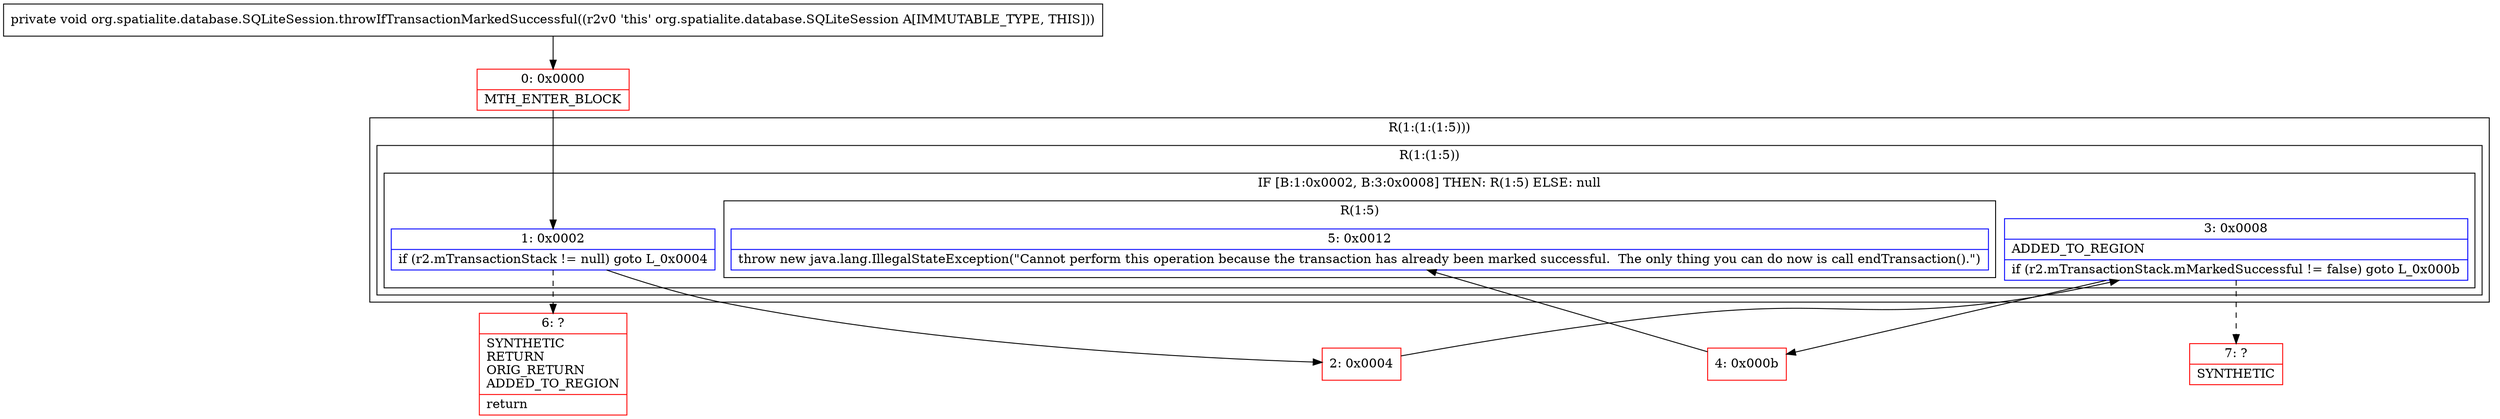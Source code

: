 digraph "CFG fororg.spatialite.database.SQLiteSession.throwIfTransactionMarkedSuccessful()V" {
subgraph cluster_Region_229266184 {
label = "R(1:(1:(1:5)))";
node [shape=record,color=blue];
subgraph cluster_Region_522564259 {
label = "R(1:(1:5))";
node [shape=record,color=blue];
subgraph cluster_IfRegion_1353402366 {
label = "IF [B:1:0x0002, B:3:0x0008] THEN: R(1:5) ELSE: null";
node [shape=record,color=blue];
Node_1 [shape=record,label="{1\:\ 0x0002|if (r2.mTransactionStack != null) goto L_0x0004\l}"];
Node_3 [shape=record,label="{3\:\ 0x0008|ADDED_TO_REGION\l|if (r2.mTransactionStack.mMarkedSuccessful != false) goto L_0x000b\l}"];
subgraph cluster_Region_1755910088 {
label = "R(1:5)";
node [shape=record,color=blue];
Node_5 [shape=record,label="{5\:\ 0x0012|throw new java.lang.IllegalStateException(\"Cannot perform this operation because the transaction has already been marked successful.  The only thing you can do now is call endTransaction().\")\l}"];
}
}
}
}
Node_0 [shape=record,color=red,label="{0\:\ 0x0000|MTH_ENTER_BLOCK\l}"];
Node_2 [shape=record,color=red,label="{2\:\ 0x0004}"];
Node_4 [shape=record,color=red,label="{4\:\ 0x000b}"];
Node_6 [shape=record,color=red,label="{6\:\ ?|SYNTHETIC\lRETURN\lORIG_RETURN\lADDED_TO_REGION\l|return\l}"];
Node_7 [shape=record,color=red,label="{7\:\ ?|SYNTHETIC\l}"];
MethodNode[shape=record,label="{private void org.spatialite.database.SQLiteSession.throwIfTransactionMarkedSuccessful((r2v0 'this' org.spatialite.database.SQLiteSession A[IMMUTABLE_TYPE, THIS])) }"];
MethodNode -> Node_0;
Node_1 -> Node_2;
Node_1 -> Node_6[style=dashed];
Node_3 -> Node_4;
Node_3 -> Node_7[style=dashed];
Node_0 -> Node_1;
Node_2 -> Node_3;
Node_4 -> Node_5;
}

